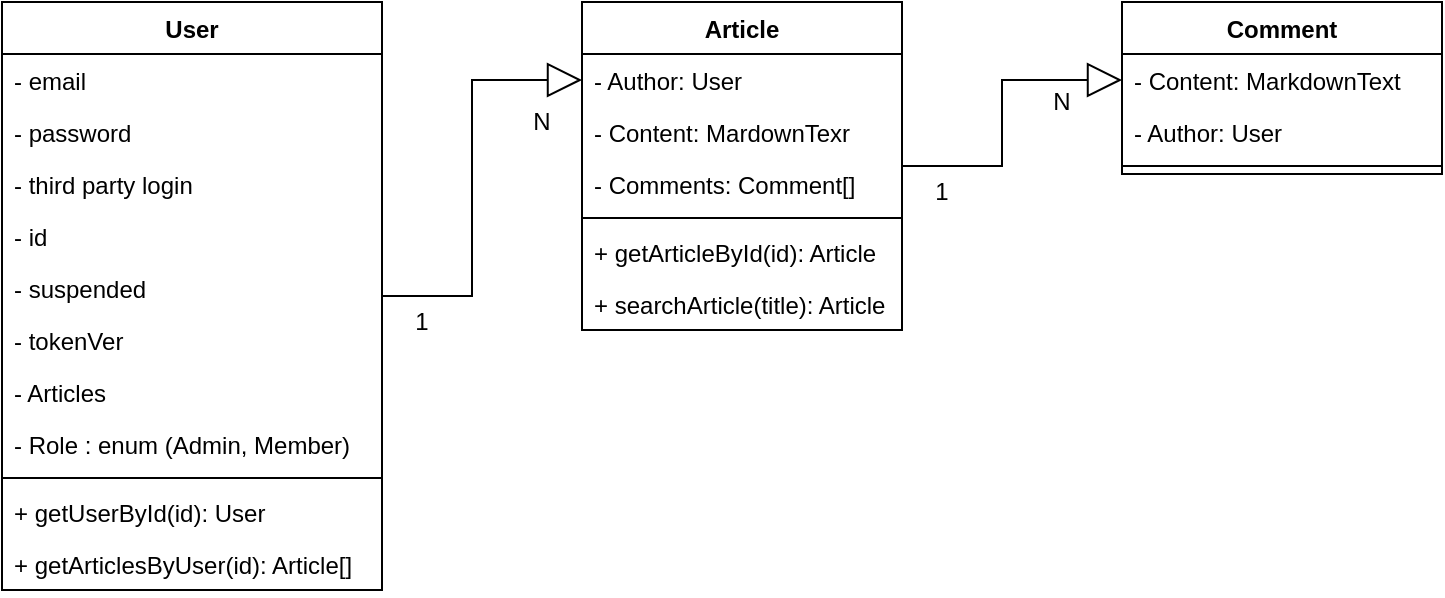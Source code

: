 <mxfile version="14.6.13" type="device"><diagram id="S4_ZFFUoYs-zSP2akV61" name="Page-1"><mxGraphModel dx="1007" dy="619" grid="1" gridSize="10" guides="1" tooltips="1" connect="1" arrows="1" fold="1" page="1" pageScale="1" pageWidth="850" pageHeight="400" math="0" shadow="0"><root><mxCell id="0"/><mxCell id="1" parent="0"/><mxCell id="1Uz0BjlUfuqDgCSaIQkg-19" style="edgeStyle=orthogonalEdgeStyle;rounded=0;orthogonalLoop=1;jettySize=auto;html=1;entryX=0;entryY=0.5;entryDx=0;entryDy=0;endArrow=block;endFill=0;strokeWidth=1;endSize=15;" edge="1" parent="1" source="1Uz0BjlUfuqDgCSaIQkg-6" target="1Uz0BjlUfuqDgCSaIQkg-16"><mxGeometry relative="1" as="geometry"/></mxCell><mxCell id="1Uz0BjlUfuqDgCSaIQkg-6" value="User" style="swimlane;fontStyle=1;align=center;verticalAlign=top;childLayout=stackLayout;horizontal=1;startSize=26;horizontalStack=0;resizeParent=1;resizeParentMax=0;resizeLast=0;collapsible=1;marginBottom=0;" vertex="1" parent="1"><mxGeometry x="65" y="60" width="190" height="294" as="geometry"/></mxCell><mxCell id="1Uz0BjlUfuqDgCSaIQkg-7" value="- email" style="text;strokeColor=none;fillColor=none;align=left;verticalAlign=top;spacingLeft=4;spacingRight=4;overflow=hidden;rotatable=0;points=[[0,0.5],[1,0.5]];portConstraint=eastwest;" vertex="1" parent="1Uz0BjlUfuqDgCSaIQkg-6"><mxGeometry y="26" width="190" height="26" as="geometry"/></mxCell><mxCell id="1Uz0BjlUfuqDgCSaIQkg-10" value="- password" style="text;strokeColor=none;fillColor=none;align=left;verticalAlign=top;spacingLeft=4;spacingRight=4;overflow=hidden;rotatable=0;points=[[0,0.5],[1,0.5]];portConstraint=eastwest;" vertex="1" parent="1Uz0BjlUfuqDgCSaIQkg-6"><mxGeometry y="52" width="190" height="26" as="geometry"/></mxCell><mxCell id="1Uz0BjlUfuqDgCSaIQkg-11" value="- third party login" style="text;strokeColor=none;fillColor=none;align=left;verticalAlign=top;spacingLeft=4;spacingRight=4;overflow=hidden;rotatable=0;points=[[0,0.5],[1,0.5]];portConstraint=eastwest;" vertex="1" parent="1Uz0BjlUfuqDgCSaIQkg-6"><mxGeometry y="78" width="190" height="26" as="geometry"/></mxCell><mxCell id="1Uz0BjlUfuqDgCSaIQkg-12" value="- id" style="text;strokeColor=none;fillColor=none;align=left;verticalAlign=top;spacingLeft=4;spacingRight=4;overflow=hidden;rotatable=0;points=[[0,0.5],[1,0.5]];portConstraint=eastwest;" vertex="1" parent="1Uz0BjlUfuqDgCSaIQkg-6"><mxGeometry y="104" width="190" height="26" as="geometry"/></mxCell><mxCell id="1Uz0BjlUfuqDgCSaIQkg-39" value="- suspended" style="text;strokeColor=none;fillColor=none;align=left;verticalAlign=top;spacingLeft=4;spacingRight=4;overflow=hidden;rotatable=0;points=[[0,0.5],[1,0.5]];portConstraint=eastwest;" vertex="1" parent="1Uz0BjlUfuqDgCSaIQkg-6"><mxGeometry y="130" width="190" height="26" as="geometry"/></mxCell><mxCell id="1Uz0BjlUfuqDgCSaIQkg-40" value="- tokenVer" style="text;strokeColor=none;fillColor=none;align=left;verticalAlign=top;spacingLeft=4;spacingRight=4;overflow=hidden;rotatable=0;points=[[0,0.5],[1,0.5]];portConstraint=eastwest;" vertex="1" parent="1Uz0BjlUfuqDgCSaIQkg-6"><mxGeometry y="156" width="190" height="26" as="geometry"/></mxCell><mxCell id="1Uz0BjlUfuqDgCSaIQkg-59" value="- Articles" style="text;strokeColor=none;fillColor=none;align=left;verticalAlign=top;spacingLeft=4;spacingRight=4;overflow=hidden;rotatable=0;points=[[0,0.5],[1,0.5]];portConstraint=eastwest;" vertex="1" parent="1Uz0BjlUfuqDgCSaIQkg-6"><mxGeometry y="182" width="190" height="26" as="geometry"/></mxCell><mxCell id="1Uz0BjlUfuqDgCSaIQkg-42" value="- Role : enum (Admin, Member)" style="text;strokeColor=none;fillColor=none;align=left;verticalAlign=top;spacingLeft=4;spacingRight=4;overflow=hidden;rotatable=0;points=[[0,0.5],[1,0.5]];portConstraint=eastwest;" vertex="1" parent="1Uz0BjlUfuqDgCSaIQkg-6"><mxGeometry y="208" width="190" height="26" as="geometry"/></mxCell><mxCell id="1Uz0BjlUfuqDgCSaIQkg-8" value="" style="line;strokeWidth=1;fillColor=none;align=left;verticalAlign=middle;spacingTop=-1;spacingLeft=3;spacingRight=3;rotatable=0;labelPosition=right;points=[];portConstraint=eastwest;" vertex="1" parent="1Uz0BjlUfuqDgCSaIQkg-6"><mxGeometry y="234" width="190" height="8" as="geometry"/></mxCell><mxCell id="1Uz0BjlUfuqDgCSaIQkg-9" value="+ getUserById(id): User" style="text;strokeColor=none;fillColor=none;align=left;verticalAlign=top;spacingLeft=4;spacingRight=4;overflow=hidden;rotatable=0;points=[[0,0.5],[1,0.5]];portConstraint=eastwest;" vertex="1" parent="1Uz0BjlUfuqDgCSaIQkg-6"><mxGeometry y="242" width="190" height="26" as="geometry"/></mxCell><mxCell id="1Uz0BjlUfuqDgCSaIQkg-13" value="+ getArticlesByUser(id): Article[]" style="text;strokeColor=none;fillColor=none;align=left;verticalAlign=top;spacingLeft=4;spacingRight=4;overflow=hidden;rotatable=0;points=[[0,0.5],[1,0.5]];portConstraint=eastwest;" vertex="1" parent="1Uz0BjlUfuqDgCSaIQkg-6"><mxGeometry y="268" width="190" height="26" as="geometry"/></mxCell><mxCell id="1Uz0BjlUfuqDgCSaIQkg-32" style="edgeStyle=orthogonalEdgeStyle;rounded=0;orthogonalLoop=1;jettySize=auto;html=1;entryX=0;entryY=0.5;entryDx=0;entryDy=0;endArrow=block;endFill=0;endSize=15;strokeWidth=1;" edge="1" parent="1" source="1Uz0BjlUfuqDgCSaIQkg-15" target="1Uz0BjlUfuqDgCSaIQkg-28"><mxGeometry relative="1" as="geometry"/></mxCell><mxCell id="1Uz0BjlUfuqDgCSaIQkg-15" value="Article" style="swimlane;fontStyle=1;align=center;verticalAlign=top;childLayout=stackLayout;horizontal=1;startSize=26;horizontalStack=0;resizeParent=1;resizeParentMax=0;resizeLast=0;collapsible=1;marginBottom=0;" vertex="1" parent="1"><mxGeometry x="355" y="60" width="160" height="164" as="geometry"/></mxCell><mxCell id="1Uz0BjlUfuqDgCSaIQkg-16" value="- Author: User" style="text;strokeColor=none;fillColor=none;align=left;verticalAlign=top;spacingLeft=4;spacingRight=4;overflow=hidden;rotatable=0;points=[[0,0.5],[1,0.5]];portConstraint=eastwest;" vertex="1" parent="1Uz0BjlUfuqDgCSaIQkg-15"><mxGeometry y="26" width="160" height="26" as="geometry"/></mxCell><mxCell id="1Uz0BjlUfuqDgCSaIQkg-23" value="- Content: MardownTexr" style="text;strokeColor=none;fillColor=none;align=left;verticalAlign=top;spacingLeft=4;spacingRight=4;overflow=hidden;rotatable=0;points=[[0,0.5],[1,0.5]];portConstraint=eastwest;" vertex="1" parent="1Uz0BjlUfuqDgCSaIQkg-15"><mxGeometry y="52" width="160" height="26" as="geometry"/></mxCell><mxCell id="1Uz0BjlUfuqDgCSaIQkg-24" value="- Comments: Comment[]" style="text;strokeColor=none;fillColor=none;align=left;verticalAlign=top;spacingLeft=4;spacingRight=4;overflow=hidden;rotatable=0;points=[[0,0.5],[1,0.5]];portConstraint=eastwest;" vertex="1" parent="1Uz0BjlUfuqDgCSaIQkg-15"><mxGeometry y="78" width="160" height="26" as="geometry"/></mxCell><mxCell id="1Uz0BjlUfuqDgCSaIQkg-17" value="" style="line;strokeWidth=1;fillColor=none;align=left;verticalAlign=middle;spacingTop=-1;spacingLeft=3;spacingRight=3;rotatable=0;labelPosition=right;points=[];portConstraint=eastwest;" vertex="1" parent="1Uz0BjlUfuqDgCSaIQkg-15"><mxGeometry y="104" width="160" height="8" as="geometry"/></mxCell><mxCell id="1Uz0BjlUfuqDgCSaIQkg-18" value="+ getArticleById(id): Article" style="text;strokeColor=none;fillColor=none;align=left;verticalAlign=top;spacingLeft=4;spacingRight=4;overflow=hidden;rotatable=0;points=[[0,0.5],[1,0.5]];portConstraint=eastwest;" vertex="1" parent="1Uz0BjlUfuqDgCSaIQkg-15"><mxGeometry y="112" width="160" height="26" as="geometry"/></mxCell><mxCell id="1Uz0BjlUfuqDgCSaIQkg-25" value="+ searchArticle(title): Article" style="text;strokeColor=none;fillColor=none;align=left;verticalAlign=top;spacingLeft=4;spacingRight=4;overflow=hidden;rotatable=0;points=[[0,0.5],[1,0.5]];portConstraint=eastwest;" vertex="1" parent="1Uz0BjlUfuqDgCSaIQkg-15"><mxGeometry y="138" width="160" height="26" as="geometry"/></mxCell><mxCell id="1Uz0BjlUfuqDgCSaIQkg-20" value="1" style="text;html=1;strokeColor=none;fillColor=none;align=center;verticalAlign=middle;whiteSpace=wrap;rounded=0;" vertex="1" parent="1"><mxGeometry x="255" y="210" width="40" height="20" as="geometry"/></mxCell><mxCell id="1Uz0BjlUfuqDgCSaIQkg-22" value="N" style="text;html=1;strokeColor=none;fillColor=none;align=center;verticalAlign=middle;whiteSpace=wrap;rounded=0;" vertex="1" parent="1"><mxGeometry x="315" y="110" width="40" height="20" as="geometry"/></mxCell><mxCell id="1Uz0BjlUfuqDgCSaIQkg-27" value="Comment" style="swimlane;fontStyle=1;align=center;verticalAlign=top;childLayout=stackLayout;horizontal=1;startSize=26;horizontalStack=0;resizeParent=1;resizeParentMax=0;resizeLast=0;collapsible=1;marginBottom=0;" vertex="1" parent="1"><mxGeometry x="625" y="60" width="160" height="86" as="geometry"/></mxCell><mxCell id="1Uz0BjlUfuqDgCSaIQkg-28" value="- Content: MarkdownText" style="text;strokeColor=none;fillColor=none;align=left;verticalAlign=top;spacingLeft=4;spacingRight=4;overflow=hidden;rotatable=0;points=[[0,0.5],[1,0.5]];portConstraint=eastwest;" vertex="1" parent="1Uz0BjlUfuqDgCSaIQkg-27"><mxGeometry y="26" width="160" height="26" as="geometry"/></mxCell><mxCell id="1Uz0BjlUfuqDgCSaIQkg-31" value="- Author: User" style="text;strokeColor=none;fillColor=none;align=left;verticalAlign=top;spacingLeft=4;spacingRight=4;overflow=hidden;rotatable=0;points=[[0,0.5],[1,0.5]];portConstraint=eastwest;" vertex="1" parent="1Uz0BjlUfuqDgCSaIQkg-27"><mxGeometry y="52" width="160" height="26" as="geometry"/></mxCell><mxCell id="1Uz0BjlUfuqDgCSaIQkg-29" value="" style="line;strokeWidth=1;fillColor=none;align=left;verticalAlign=middle;spacingTop=-1;spacingLeft=3;spacingRight=3;rotatable=0;labelPosition=right;points=[];portConstraint=eastwest;" vertex="1" parent="1Uz0BjlUfuqDgCSaIQkg-27"><mxGeometry y="78" width="160" height="8" as="geometry"/></mxCell><mxCell id="1Uz0BjlUfuqDgCSaIQkg-33" value="1" style="text;html=1;strokeColor=none;fillColor=none;align=center;verticalAlign=middle;whiteSpace=wrap;rounded=0;" vertex="1" parent="1"><mxGeometry x="515" y="145" width="40" height="20" as="geometry"/></mxCell><mxCell id="1Uz0BjlUfuqDgCSaIQkg-34" value="N" style="text;html=1;strokeColor=none;fillColor=none;align=center;verticalAlign=middle;whiteSpace=wrap;rounded=0;" vertex="1" parent="1"><mxGeometry x="575" y="100" width="40" height="20" as="geometry"/></mxCell></root></mxGraphModel></diagram></mxfile>